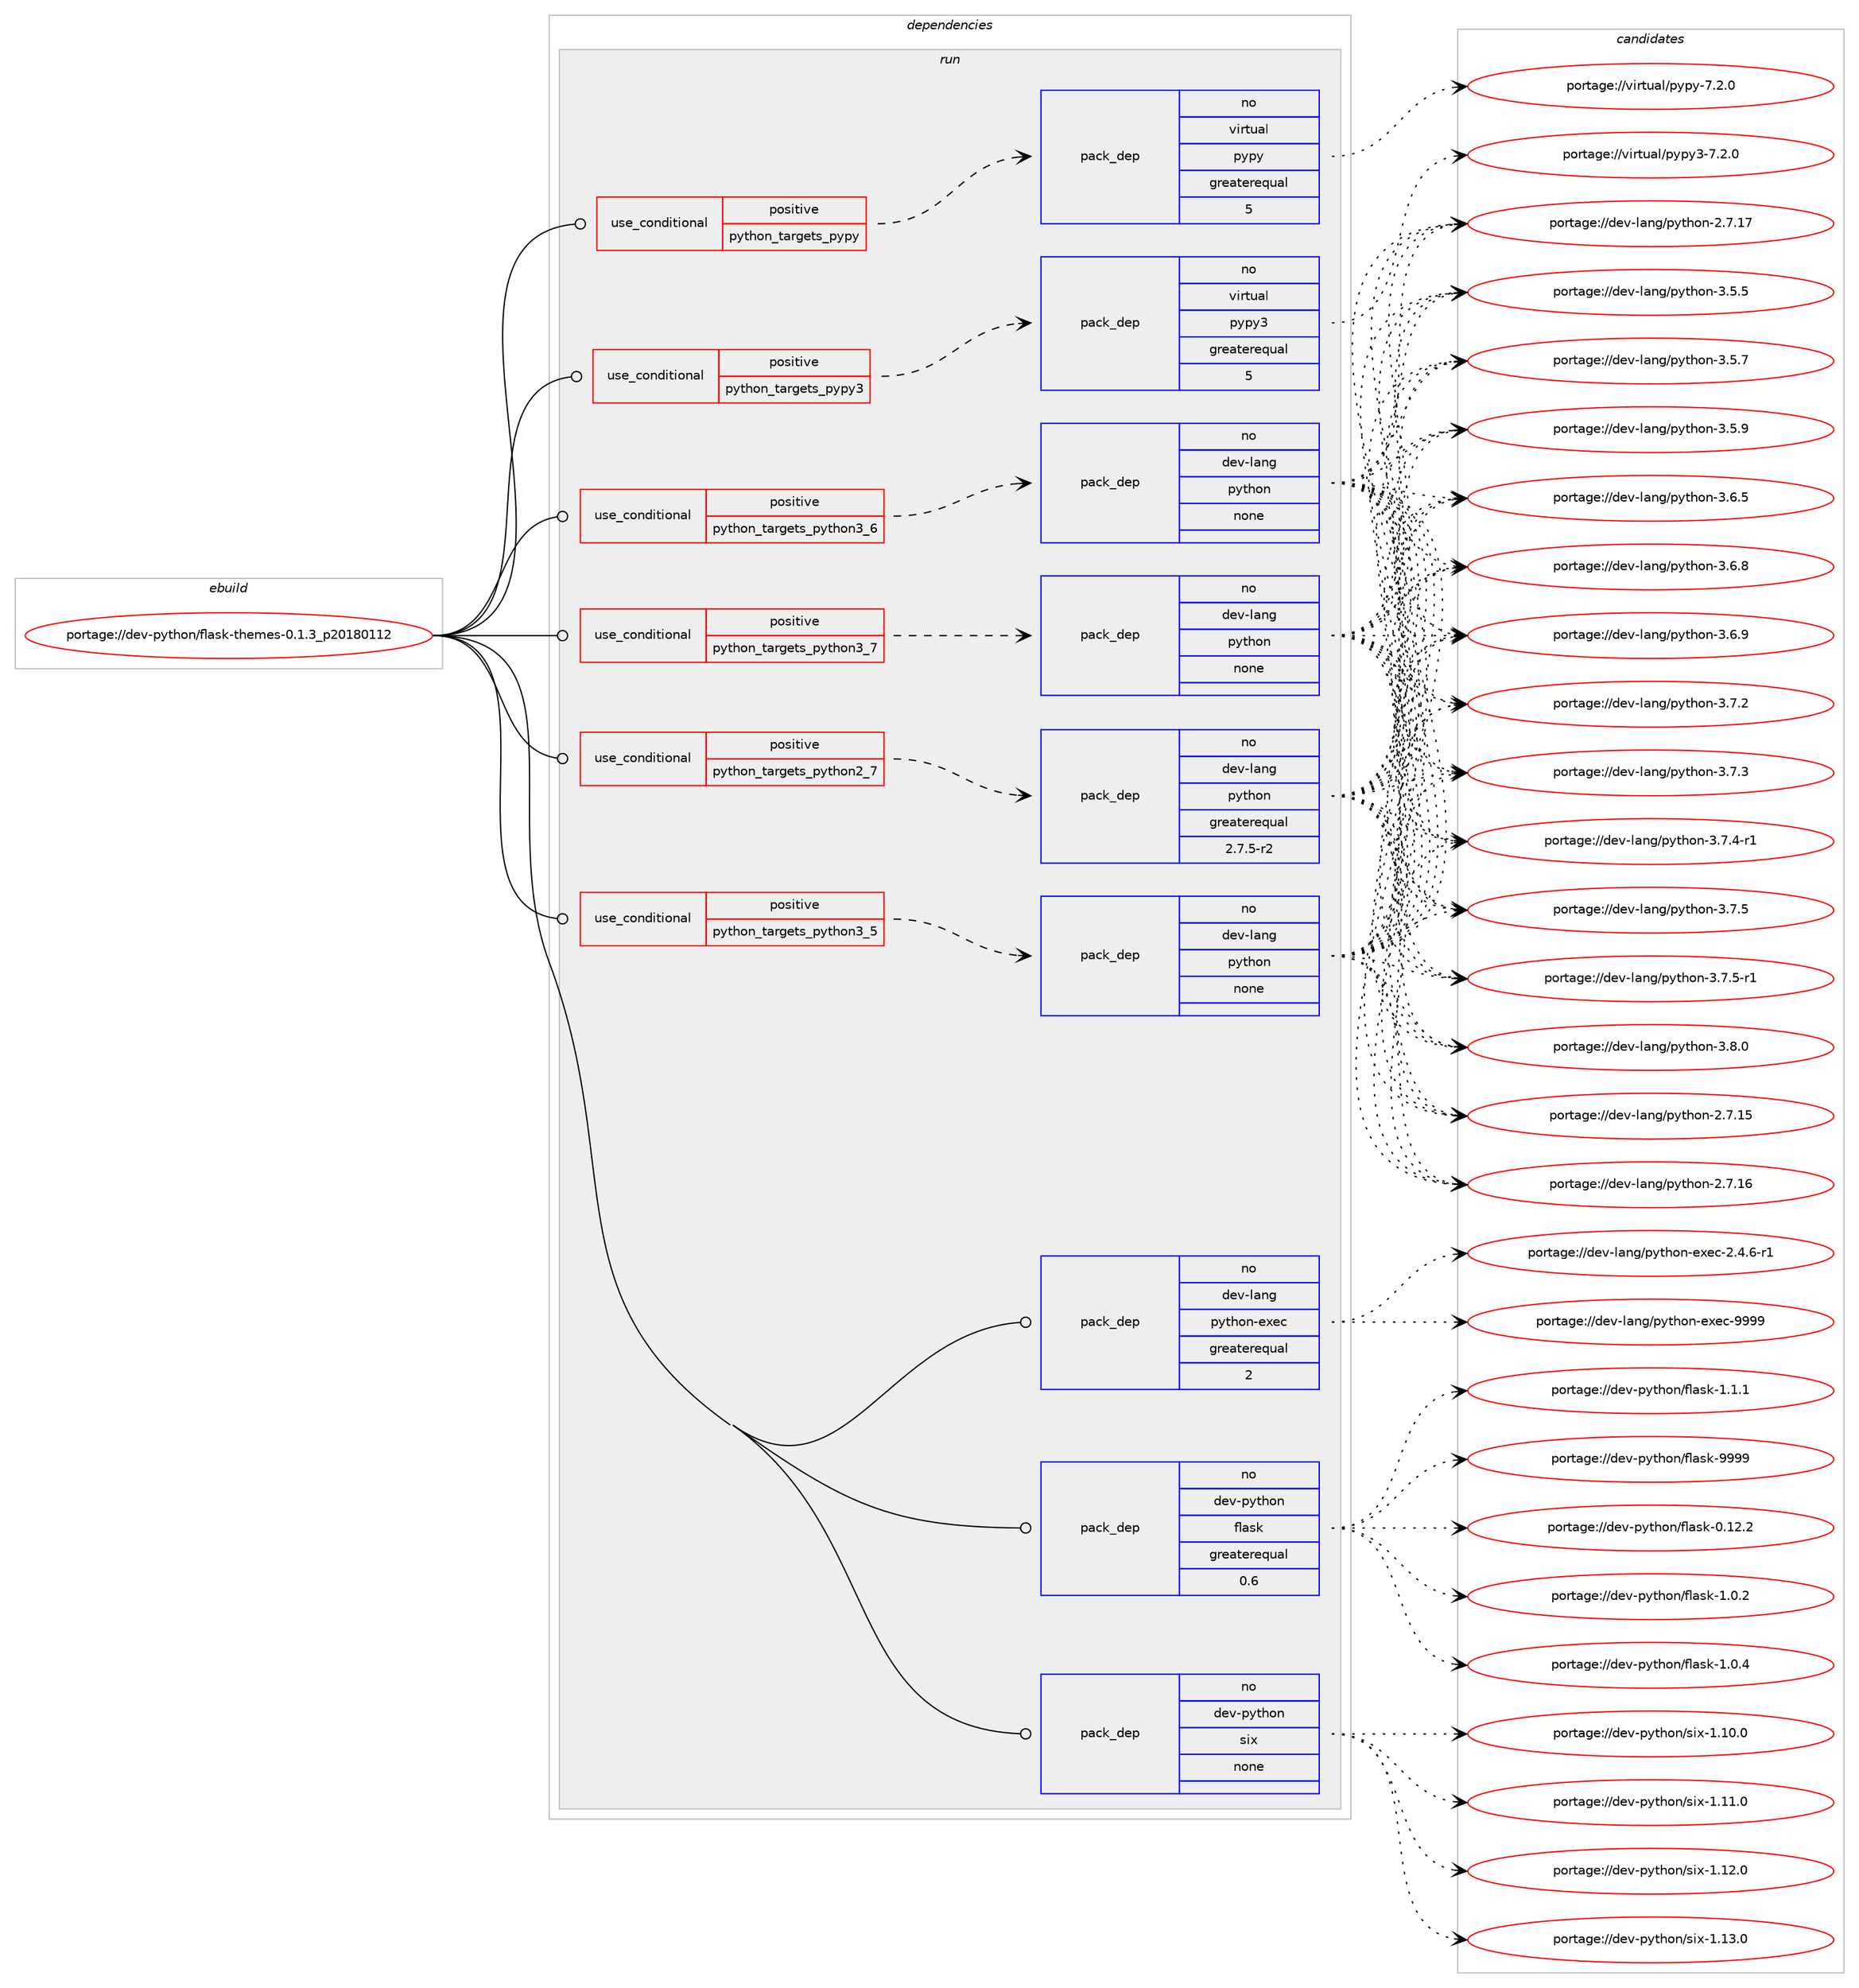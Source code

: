 digraph prolog {

# *************
# Graph options
# *************

newrank=true;
concentrate=true;
compound=true;
graph [rankdir=LR,fontname=Helvetica,fontsize=10,ranksep=1.5];#, ranksep=2.5, nodesep=0.2];
edge  [arrowhead=vee];
node  [fontname=Helvetica,fontsize=10];

# **********
# The ebuild
# **********

subgraph cluster_leftcol {
color=gray;
rank=same;
label=<<i>ebuild</i>>;
id [label="portage://dev-python/flask-themes-0.1.3_p20180112", color=red, width=4, href="../dev-python/flask-themes-0.1.3_p20180112.svg"];
}

# ****************
# The dependencies
# ****************

subgraph cluster_midcol {
color=gray;
label=<<i>dependencies</i>>;
subgraph cluster_compile {
fillcolor="#eeeeee";
style=filled;
label=<<i>compile</i>>;
}
subgraph cluster_compileandrun {
fillcolor="#eeeeee";
style=filled;
label=<<i>compile and run</i>>;
}
subgraph cluster_run {
fillcolor="#eeeeee";
style=filled;
label=<<i>run</i>>;
subgraph cond28892 {
dependency140332 [label=<<TABLE BORDER="0" CELLBORDER="1" CELLSPACING="0" CELLPADDING="4"><TR><TD ROWSPAN="3" CELLPADDING="10">use_conditional</TD></TR><TR><TD>positive</TD></TR><TR><TD>python_targets_pypy</TD></TR></TABLE>>, shape=none, color=red];
subgraph pack108122 {
dependency140333 [label=<<TABLE BORDER="0" CELLBORDER="1" CELLSPACING="0" CELLPADDING="4" WIDTH="220"><TR><TD ROWSPAN="6" CELLPADDING="30">pack_dep</TD></TR><TR><TD WIDTH="110">no</TD></TR><TR><TD>virtual</TD></TR><TR><TD>pypy</TD></TR><TR><TD>greaterequal</TD></TR><TR><TD>5</TD></TR></TABLE>>, shape=none, color=blue];
}
dependency140332:e -> dependency140333:w [weight=20,style="dashed",arrowhead="vee"];
}
id:e -> dependency140332:w [weight=20,style="solid",arrowhead="odot"];
subgraph cond28893 {
dependency140334 [label=<<TABLE BORDER="0" CELLBORDER="1" CELLSPACING="0" CELLPADDING="4"><TR><TD ROWSPAN="3" CELLPADDING="10">use_conditional</TD></TR><TR><TD>positive</TD></TR><TR><TD>python_targets_pypy3</TD></TR></TABLE>>, shape=none, color=red];
subgraph pack108123 {
dependency140335 [label=<<TABLE BORDER="0" CELLBORDER="1" CELLSPACING="0" CELLPADDING="4" WIDTH="220"><TR><TD ROWSPAN="6" CELLPADDING="30">pack_dep</TD></TR><TR><TD WIDTH="110">no</TD></TR><TR><TD>virtual</TD></TR><TR><TD>pypy3</TD></TR><TR><TD>greaterequal</TD></TR><TR><TD>5</TD></TR></TABLE>>, shape=none, color=blue];
}
dependency140334:e -> dependency140335:w [weight=20,style="dashed",arrowhead="vee"];
}
id:e -> dependency140334:w [weight=20,style="solid",arrowhead="odot"];
subgraph cond28894 {
dependency140336 [label=<<TABLE BORDER="0" CELLBORDER="1" CELLSPACING="0" CELLPADDING="4"><TR><TD ROWSPAN="3" CELLPADDING="10">use_conditional</TD></TR><TR><TD>positive</TD></TR><TR><TD>python_targets_python2_7</TD></TR></TABLE>>, shape=none, color=red];
subgraph pack108124 {
dependency140337 [label=<<TABLE BORDER="0" CELLBORDER="1" CELLSPACING="0" CELLPADDING="4" WIDTH="220"><TR><TD ROWSPAN="6" CELLPADDING="30">pack_dep</TD></TR><TR><TD WIDTH="110">no</TD></TR><TR><TD>dev-lang</TD></TR><TR><TD>python</TD></TR><TR><TD>greaterequal</TD></TR><TR><TD>2.7.5-r2</TD></TR></TABLE>>, shape=none, color=blue];
}
dependency140336:e -> dependency140337:w [weight=20,style="dashed",arrowhead="vee"];
}
id:e -> dependency140336:w [weight=20,style="solid",arrowhead="odot"];
subgraph cond28895 {
dependency140338 [label=<<TABLE BORDER="0" CELLBORDER="1" CELLSPACING="0" CELLPADDING="4"><TR><TD ROWSPAN="3" CELLPADDING="10">use_conditional</TD></TR><TR><TD>positive</TD></TR><TR><TD>python_targets_python3_5</TD></TR></TABLE>>, shape=none, color=red];
subgraph pack108125 {
dependency140339 [label=<<TABLE BORDER="0" CELLBORDER="1" CELLSPACING="0" CELLPADDING="4" WIDTH="220"><TR><TD ROWSPAN="6" CELLPADDING="30">pack_dep</TD></TR><TR><TD WIDTH="110">no</TD></TR><TR><TD>dev-lang</TD></TR><TR><TD>python</TD></TR><TR><TD>none</TD></TR><TR><TD></TD></TR></TABLE>>, shape=none, color=blue];
}
dependency140338:e -> dependency140339:w [weight=20,style="dashed",arrowhead="vee"];
}
id:e -> dependency140338:w [weight=20,style="solid",arrowhead="odot"];
subgraph cond28896 {
dependency140340 [label=<<TABLE BORDER="0" CELLBORDER="1" CELLSPACING="0" CELLPADDING="4"><TR><TD ROWSPAN="3" CELLPADDING="10">use_conditional</TD></TR><TR><TD>positive</TD></TR><TR><TD>python_targets_python3_6</TD></TR></TABLE>>, shape=none, color=red];
subgraph pack108126 {
dependency140341 [label=<<TABLE BORDER="0" CELLBORDER="1" CELLSPACING="0" CELLPADDING="4" WIDTH="220"><TR><TD ROWSPAN="6" CELLPADDING="30">pack_dep</TD></TR><TR><TD WIDTH="110">no</TD></TR><TR><TD>dev-lang</TD></TR><TR><TD>python</TD></TR><TR><TD>none</TD></TR><TR><TD></TD></TR></TABLE>>, shape=none, color=blue];
}
dependency140340:e -> dependency140341:w [weight=20,style="dashed",arrowhead="vee"];
}
id:e -> dependency140340:w [weight=20,style="solid",arrowhead="odot"];
subgraph cond28897 {
dependency140342 [label=<<TABLE BORDER="0" CELLBORDER="1" CELLSPACING="0" CELLPADDING="4"><TR><TD ROWSPAN="3" CELLPADDING="10">use_conditional</TD></TR><TR><TD>positive</TD></TR><TR><TD>python_targets_python3_7</TD></TR></TABLE>>, shape=none, color=red];
subgraph pack108127 {
dependency140343 [label=<<TABLE BORDER="0" CELLBORDER="1" CELLSPACING="0" CELLPADDING="4" WIDTH="220"><TR><TD ROWSPAN="6" CELLPADDING="30">pack_dep</TD></TR><TR><TD WIDTH="110">no</TD></TR><TR><TD>dev-lang</TD></TR><TR><TD>python</TD></TR><TR><TD>none</TD></TR><TR><TD></TD></TR></TABLE>>, shape=none, color=blue];
}
dependency140342:e -> dependency140343:w [weight=20,style="dashed",arrowhead="vee"];
}
id:e -> dependency140342:w [weight=20,style="solid",arrowhead="odot"];
subgraph pack108128 {
dependency140344 [label=<<TABLE BORDER="0" CELLBORDER="1" CELLSPACING="0" CELLPADDING="4" WIDTH="220"><TR><TD ROWSPAN="6" CELLPADDING="30">pack_dep</TD></TR><TR><TD WIDTH="110">no</TD></TR><TR><TD>dev-lang</TD></TR><TR><TD>python-exec</TD></TR><TR><TD>greaterequal</TD></TR><TR><TD>2</TD></TR></TABLE>>, shape=none, color=blue];
}
id:e -> dependency140344:w [weight=20,style="solid",arrowhead="odot"];
subgraph pack108129 {
dependency140345 [label=<<TABLE BORDER="0" CELLBORDER="1" CELLSPACING="0" CELLPADDING="4" WIDTH="220"><TR><TD ROWSPAN="6" CELLPADDING="30">pack_dep</TD></TR><TR><TD WIDTH="110">no</TD></TR><TR><TD>dev-python</TD></TR><TR><TD>flask</TD></TR><TR><TD>greaterequal</TD></TR><TR><TD>0.6</TD></TR></TABLE>>, shape=none, color=blue];
}
id:e -> dependency140345:w [weight=20,style="solid",arrowhead="odot"];
subgraph pack108130 {
dependency140346 [label=<<TABLE BORDER="0" CELLBORDER="1" CELLSPACING="0" CELLPADDING="4" WIDTH="220"><TR><TD ROWSPAN="6" CELLPADDING="30">pack_dep</TD></TR><TR><TD WIDTH="110">no</TD></TR><TR><TD>dev-python</TD></TR><TR><TD>six</TD></TR><TR><TD>none</TD></TR><TR><TD></TD></TR></TABLE>>, shape=none, color=blue];
}
id:e -> dependency140346:w [weight=20,style="solid",arrowhead="odot"];
}
}

# **************
# The candidates
# **************

subgraph cluster_choices {
rank=same;
color=gray;
label=<<i>candidates</i>>;

subgraph choice108122 {
color=black;
nodesep=1;
choiceportage1181051141161179710847112121112121455546504648 [label="portage://virtual/pypy-7.2.0", color=red, width=4,href="../virtual/pypy-7.2.0.svg"];
dependency140333:e -> choiceportage1181051141161179710847112121112121455546504648:w [style=dotted,weight="100"];
}
subgraph choice108123 {
color=black;
nodesep=1;
choiceportage118105114116117971084711212111212151455546504648 [label="portage://virtual/pypy3-7.2.0", color=red, width=4,href="../virtual/pypy3-7.2.0.svg"];
dependency140335:e -> choiceportage118105114116117971084711212111212151455546504648:w [style=dotted,weight="100"];
}
subgraph choice108124 {
color=black;
nodesep=1;
choiceportage10010111845108971101034711212111610411111045504655464953 [label="portage://dev-lang/python-2.7.15", color=red, width=4,href="../dev-lang/python-2.7.15.svg"];
choiceportage10010111845108971101034711212111610411111045504655464954 [label="portage://dev-lang/python-2.7.16", color=red, width=4,href="../dev-lang/python-2.7.16.svg"];
choiceportage10010111845108971101034711212111610411111045504655464955 [label="portage://dev-lang/python-2.7.17", color=red, width=4,href="../dev-lang/python-2.7.17.svg"];
choiceportage100101118451089711010347112121116104111110455146534653 [label="portage://dev-lang/python-3.5.5", color=red, width=4,href="../dev-lang/python-3.5.5.svg"];
choiceportage100101118451089711010347112121116104111110455146534655 [label="portage://dev-lang/python-3.5.7", color=red, width=4,href="../dev-lang/python-3.5.7.svg"];
choiceportage100101118451089711010347112121116104111110455146534657 [label="portage://dev-lang/python-3.5.9", color=red, width=4,href="../dev-lang/python-3.5.9.svg"];
choiceportage100101118451089711010347112121116104111110455146544653 [label="portage://dev-lang/python-3.6.5", color=red, width=4,href="../dev-lang/python-3.6.5.svg"];
choiceportage100101118451089711010347112121116104111110455146544656 [label="portage://dev-lang/python-3.6.8", color=red, width=4,href="../dev-lang/python-3.6.8.svg"];
choiceportage100101118451089711010347112121116104111110455146544657 [label="portage://dev-lang/python-3.6.9", color=red, width=4,href="../dev-lang/python-3.6.9.svg"];
choiceportage100101118451089711010347112121116104111110455146554650 [label="portage://dev-lang/python-3.7.2", color=red, width=4,href="../dev-lang/python-3.7.2.svg"];
choiceportage100101118451089711010347112121116104111110455146554651 [label="portage://dev-lang/python-3.7.3", color=red, width=4,href="../dev-lang/python-3.7.3.svg"];
choiceportage1001011184510897110103471121211161041111104551465546524511449 [label="portage://dev-lang/python-3.7.4-r1", color=red, width=4,href="../dev-lang/python-3.7.4-r1.svg"];
choiceportage100101118451089711010347112121116104111110455146554653 [label="portage://dev-lang/python-3.7.5", color=red, width=4,href="../dev-lang/python-3.7.5.svg"];
choiceportage1001011184510897110103471121211161041111104551465546534511449 [label="portage://dev-lang/python-3.7.5-r1", color=red, width=4,href="../dev-lang/python-3.7.5-r1.svg"];
choiceportage100101118451089711010347112121116104111110455146564648 [label="portage://dev-lang/python-3.8.0", color=red, width=4,href="../dev-lang/python-3.8.0.svg"];
dependency140337:e -> choiceportage10010111845108971101034711212111610411111045504655464953:w [style=dotted,weight="100"];
dependency140337:e -> choiceportage10010111845108971101034711212111610411111045504655464954:w [style=dotted,weight="100"];
dependency140337:e -> choiceportage10010111845108971101034711212111610411111045504655464955:w [style=dotted,weight="100"];
dependency140337:e -> choiceportage100101118451089711010347112121116104111110455146534653:w [style=dotted,weight="100"];
dependency140337:e -> choiceportage100101118451089711010347112121116104111110455146534655:w [style=dotted,weight="100"];
dependency140337:e -> choiceportage100101118451089711010347112121116104111110455146534657:w [style=dotted,weight="100"];
dependency140337:e -> choiceportage100101118451089711010347112121116104111110455146544653:w [style=dotted,weight="100"];
dependency140337:e -> choiceportage100101118451089711010347112121116104111110455146544656:w [style=dotted,weight="100"];
dependency140337:e -> choiceportage100101118451089711010347112121116104111110455146544657:w [style=dotted,weight="100"];
dependency140337:e -> choiceportage100101118451089711010347112121116104111110455146554650:w [style=dotted,weight="100"];
dependency140337:e -> choiceportage100101118451089711010347112121116104111110455146554651:w [style=dotted,weight="100"];
dependency140337:e -> choiceportage1001011184510897110103471121211161041111104551465546524511449:w [style=dotted,weight="100"];
dependency140337:e -> choiceportage100101118451089711010347112121116104111110455146554653:w [style=dotted,weight="100"];
dependency140337:e -> choiceportage1001011184510897110103471121211161041111104551465546534511449:w [style=dotted,weight="100"];
dependency140337:e -> choiceportage100101118451089711010347112121116104111110455146564648:w [style=dotted,weight="100"];
}
subgraph choice108125 {
color=black;
nodesep=1;
choiceportage10010111845108971101034711212111610411111045504655464953 [label="portage://dev-lang/python-2.7.15", color=red, width=4,href="../dev-lang/python-2.7.15.svg"];
choiceportage10010111845108971101034711212111610411111045504655464954 [label="portage://dev-lang/python-2.7.16", color=red, width=4,href="../dev-lang/python-2.7.16.svg"];
choiceportage10010111845108971101034711212111610411111045504655464955 [label="portage://dev-lang/python-2.7.17", color=red, width=4,href="../dev-lang/python-2.7.17.svg"];
choiceportage100101118451089711010347112121116104111110455146534653 [label="portage://dev-lang/python-3.5.5", color=red, width=4,href="../dev-lang/python-3.5.5.svg"];
choiceportage100101118451089711010347112121116104111110455146534655 [label="portage://dev-lang/python-3.5.7", color=red, width=4,href="../dev-lang/python-3.5.7.svg"];
choiceportage100101118451089711010347112121116104111110455146534657 [label="portage://dev-lang/python-3.5.9", color=red, width=4,href="../dev-lang/python-3.5.9.svg"];
choiceportage100101118451089711010347112121116104111110455146544653 [label="portage://dev-lang/python-3.6.5", color=red, width=4,href="../dev-lang/python-3.6.5.svg"];
choiceportage100101118451089711010347112121116104111110455146544656 [label="portage://dev-lang/python-3.6.8", color=red, width=4,href="../dev-lang/python-3.6.8.svg"];
choiceportage100101118451089711010347112121116104111110455146544657 [label="portage://dev-lang/python-3.6.9", color=red, width=4,href="../dev-lang/python-3.6.9.svg"];
choiceportage100101118451089711010347112121116104111110455146554650 [label="portage://dev-lang/python-3.7.2", color=red, width=4,href="../dev-lang/python-3.7.2.svg"];
choiceportage100101118451089711010347112121116104111110455146554651 [label="portage://dev-lang/python-3.7.3", color=red, width=4,href="../dev-lang/python-3.7.3.svg"];
choiceportage1001011184510897110103471121211161041111104551465546524511449 [label="portage://dev-lang/python-3.7.4-r1", color=red, width=4,href="../dev-lang/python-3.7.4-r1.svg"];
choiceportage100101118451089711010347112121116104111110455146554653 [label="portage://dev-lang/python-3.7.5", color=red, width=4,href="../dev-lang/python-3.7.5.svg"];
choiceportage1001011184510897110103471121211161041111104551465546534511449 [label="portage://dev-lang/python-3.7.5-r1", color=red, width=4,href="../dev-lang/python-3.7.5-r1.svg"];
choiceportage100101118451089711010347112121116104111110455146564648 [label="portage://dev-lang/python-3.8.0", color=red, width=4,href="../dev-lang/python-3.8.0.svg"];
dependency140339:e -> choiceportage10010111845108971101034711212111610411111045504655464953:w [style=dotted,weight="100"];
dependency140339:e -> choiceportage10010111845108971101034711212111610411111045504655464954:w [style=dotted,weight="100"];
dependency140339:e -> choiceportage10010111845108971101034711212111610411111045504655464955:w [style=dotted,weight="100"];
dependency140339:e -> choiceportage100101118451089711010347112121116104111110455146534653:w [style=dotted,weight="100"];
dependency140339:e -> choiceportage100101118451089711010347112121116104111110455146534655:w [style=dotted,weight="100"];
dependency140339:e -> choiceportage100101118451089711010347112121116104111110455146534657:w [style=dotted,weight="100"];
dependency140339:e -> choiceportage100101118451089711010347112121116104111110455146544653:w [style=dotted,weight="100"];
dependency140339:e -> choiceportage100101118451089711010347112121116104111110455146544656:w [style=dotted,weight="100"];
dependency140339:e -> choiceportage100101118451089711010347112121116104111110455146544657:w [style=dotted,weight="100"];
dependency140339:e -> choiceportage100101118451089711010347112121116104111110455146554650:w [style=dotted,weight="100"];
dependency140339:e -> choiceportage100101118451089711010347112121116104111110455146554651:w [style=dotted,weight="100"];
dependency140339:e -> choiceportage1001011184510897110103471121211161041111104551465546524511449:w [style=dotted,weight="100"];
dependency140339:e -> choiceportage100101118451089711010347112121116104111110455146554653:w [style=dotted,weight="100"];
dependency140339:e -> choiceportage1001011184510897110103471121211161041111104551465546534511449:w [style=dotted,weight="100"];
dependency140339:e -> choiceportage100101118451089711010347112121116104111110455146564648:w [style=dotted,weight="100"];
}
subgraph choice108126 {
color=black;
nodesep=1;
choiceportage10010111845108971101034711212111610411111045504655464953 [label="portage://dev-lang/python-2.7.15", color=red, width=4,href="../dev-lang/python-2.7.15.svg"];
choiceportage10010111845108971101034711212111610411111045504655464954 [label="portage://dev-lang/python-2.7.16", color=red, width=4,href="../dev-lang/python-2.7.16.svg"];
choiceportage10010111845108971101034711212111610411111045504655464955 [label="portage://dev-lang/python-2.7.17", color=red, width=4,href="../dev-lang/python-2.7.17.svg"];
choiceportage100101118451089711010347112121116104111110455146534653 [label="portage://dev-lang/python-3.5.5", color=red, width=4,href="../dev-lang/python-3.5.5.svg"];
choiceportage100101118451089711010347112121116104111110455146534655 [label="portage://dev-lang/python-3.5.7", color=red, width=4,href="../dev-lang/python-3.5.7.svg"];
choiceportage100101118451089711010347112121116104111110455146534657 [label="portage://dev-lang/python-3.5.9", color=red, width=4,href="../dev-lang/python-3.5.9.svg"];
choiceportage100101118451089711010347112121116104111110455146544653 [label="portage://dev-lang/python-3.6.5", color=red, width=4,href="../dev-lang/python-3.6.5.svg"];
choiceportage100101118451089711010347112121116104111110455146544656 [label="portage://dev-lang/python-3.6.8", color=red, width=4,href="../dev-lang/python-3.6.8.svg"];
choiceportage100101118451089711010347112121116104111110455146544657 [label="portage://dev-lang/python-3.6.9", color=red, width=4,href="../dev-lang/python-3.6.9.svg"];
choiceportage100101118451089711010347112121116104111110455146554650 [label="portage://dev-lang/python-3.7.2", color=red, width=4,href="../dev-lang/python-3.7.2.svg"];
choiceportage100101118451089711010347112121116104111110455146554651 [label="portage://dev-lang/python-3.7.3", color=red, width=4,href="../dev-lang/python-3.7.3.svg"];
choiceportage1001011184510897110103471121211161041111104551465546524511449 [label="portage://dev-lang/python-3.7.4-r1", color=red, width=4,href="../dev-lang/python-3.7.4-r1.svg"];
choiceportage100101118451089711010347112121116104111110455146554653 [label="portage://dev-lang/python-3.7.5", color=red, width=4,href="../dev-lang/python-3.7.5.svg"];
choiceportage1001011184510897110103471121211161041111104551465546534511449 [label="portage://dev-lang/python-3.7.5-r1", color=red, width=4,href="../dev-lang/python-3.7.5-r1.svg"];
choiceportage100101118451089711010347112121116104111110455146564648 [label="portage://dev-lang/python-3.8.0", color=red, width=4,href="../dev-lang/python-3.8.0.svg"];
dependency140341:e -> choiceportage10010111845108971101034711212111610411111045504655464953:w [style=dotted,weight="100"];
dependency140341:e -> choiceportage10010111845108971101034711212111610411111045504655464954:w [style=dotted,weight="100"];
dependency140341:e -> choiceportage10010111845108971101034711212111610411111045504655464955:w [style=dotted,weight="100"];
dependency140341:e -> choiceportage100101118451089711010347112121116104111110455146534653:w [style=dotted,weight="100"];
dependency140341:e -> choiceportage100101118451089711010347112121116104111110455146534655:w [style=dotted,weight="100"];
dependency140341:e -> choiceportage100101118451089711010347112121116104111110455146534657:w [style=dotted,weight="100"];
dependency140341:e -> choiceportage100101118451089711010347112121116104111110455146544653:w [style=dotted,weight="100"];
dependency140341:e -> choiceportage100101118451089711010347112121116104111110455146544656:w [style=dotted,weight="100"];
dependency140341:e -> choiceportage100101118451089711010347112121116104111110455146544657:w [style=dotted,weight="100"];
dependency140341:e -> choiceportage100101118451089711010347112121116104111110455146554650:w [style=dotted,weight="100"];
dependency140341:e -> choiceportage100101118451089711010347112121116104111110455146554651:w [style=dotted,weight="100"];
dependency140341:e -> choiceportage1001011184510897110103471121211161041111104551465546524511449:w [style=dotted,weight="100"];
dependency140341:e -> choiceportage100101118451089711010347112121116104111110455146554653:w [style=dotted,weight="100"];
dependency140341:e -> choiceportage1001011184510897110103471121211161041111104551465546534511449:w [style=dotted,weight="100"];
dependency140341:e -> choiceportage100101118451089711010347112121116104111110455146564648:w [style=dotted,weight="100"];
}
subgraph choice108127 {
color=black;
nodesep=1;
choiceportage10010111845108971101034711212111610411111045504655464953 [label="portage://dev-lang/python-2.7.15", color=red, width=4,href="../dev-lang/python-2.7.15.svg"];
choiceportage10010111845108971101034711212111610411111045504655464954 [label="portage://dev-lang/python-2.7.16", color=red, width=4,href="../dev-lang/python-2.7.16.svg"];
choiceportage10010111845108971101034711212111610411111045504655464955 [label="portage://dev-lang/python-2.7.17", color=red, width=4,href="../dev-lang/python-2.7.17.svg"];
choiceportage100101118451089711010347112121116104111110455146534653 [label="portage://dev-lang/python-3.5.5", color=red, width=4,href="../dev-lang/python-3.5.5.svg"];
choiceportage100101118451089711010347112121116104111110455146534655 [label="portage://dev-lang/python-3.5.7", color=red, width=4,href="../dev-lang/python-3.5.7.svg"];
choiceportage100101118451089711010347112121116104111110455146534657 [label="portage://dev-lang/python-3.5.9", color=red, width=4,href="../dev-lang/python-3.5.9.svg"];
choiceportage100101118451089711010347112121116104111110455146544653 [label="portage://dev-lang/python-3.6.5", color=red, width=4,href="../dev-lang/python-3.6.5.svg"];
choiceportage100101118451089711010347112121116104111110455146544656 [label="portage://dev-lang/python-3.6.8", color=red, width=4,href="../dev-lang/python-3.6.8.svg"];
choiceportage100101118451089711010347112121116104111110455146544657 [label="portage://dev-lang/python-3.6.9", color=red, width=4,href="../dev-lang/python-3.6.9.svg"];
choiceportage100101118451089711010347112121116104111110455146554650 [label="portage://dev-lang/python-3.7.2", color=red, width=4,href="../dev-lang/python-3.7.2.svg"];
choiceportage100101118451089711010347112121116104111110455146554651 [label="portage://dev-lang/python-3.7.3", color=red, width=4,href="../dev-lang/python-3.7.3.svg"];
choiceportage1001011184510897110103471121211161041111104551465546524511449 [label="portage://dev-lang/python-3.7.4-r1", color=red, width=4,href="../dev-lang/python-3.7.4-r1.svg"];
choiceportage100101118451089711010347112121116104111110455146554653 [label="portage://dev-lang/python-3.7.5", color=red, width=4,href="../dev-lang/python-3.7.5.svg"];
choiceportage1001011184510897110103471121211161041111104551465546534511449 [label="portage://dev-lang/python-3.7.5-r1", color=red, width=4,href="../dev-lang/python-3.7.5-r1.svg"];
choiceportage100101118451089711010347112121116104111110455146564648 [label="portage://dev-lang/python-3.8.0", color=red, width=4,href="../dev-lang/python-3.8.0.svg"];
dependency140343:e -> choiceportage10010111845108971101034711212111610411111045504655464953:w [style=dotted,weight="100"];
dependency140343:e -> choiceportage10010111845108971101034711212111610411111045504655464954:w [style=dotted,weight="100"];
dependency140343:e -> choiceportage10010111845108971101034711212111610411111045504655464955:w [style=dotted,weight="100"];
dependency140343:e -> choiceportage100101118451089711010347112121116104111110455146534653:w [style=dotted,weight="100"];
dependency140343:e -> choiceportage100101118451089711010347112121116104111110455146534655:w [style=dotted,weight="100"];
dependency140343:e -> choiceportage100101118451089711010347112121116104111110455146534657:w [style=dotted,weight="100"];
dependency140343:e -> choiceportage100101118451089711010347112121116104111110455146544653:w [style=dotted,weight="100"];
dependency140343:e -> choiceportage100101118451089711010347112121116104111110455146544656:w [style=dotted,weight="100"];
dependency140343:e -> choiceportage100101118451089711010347112121116104111110455146544657:w [style=dotted,weight="100"];
dependency140343:e -> choiceportage100101118451089711010347112121116104111110455146554650:w [style=dotted,weight="100"];
dependency140343:e -> choiceportage100101118451089711010347112121116104111110455146554651:w [style=dotted,weight="100"];
dependency140343:e -> choiceportage1001011184510897110103471121211161041111104551465546524511449:w [style=dotted,weight="100"];
dependency140343:e -> choiceportage100101118451089711010347112121116104111110455146554653:w [style=dotted,weight="100"];
dependency140343:e -> choiceportage1001011184510897110103471121211161041111104551465546534511449:w [style=dotted,weight="100"];
dependency140343:e -> choiceportage100101118451089711010347112121116104111110455146564648:w [style=dotted,weight="100"];
}
subgraph choice108128 {
color=black;
nodesep=1;
choiceportage10010111845108971101034711212111610411111045101120101994550465246544511449 [label="portage://dev-lang/python-exec-2.4.6-r1", color=red, width=4,href="../dev-lang/python-exec-2.4.6-r1.svg"];
choiceportage10010111845108971101034711212111610411111045101120101994557575757 [label="portage://dev-lang/python-exec-9999", color=red, width=4,href="../dev-lang/python-exec-9999.svg"];
dependency140344:e -> choiceportage10010111845108971101034711212111610411111045101120101994550465246544511449:w [style=dotted,weight="100"];
dependency140344:e -> choiceportage10010111845108971101034711212111610411111045101120101994557575757:w [style=dotted,weight="100"];
}
subgraph choice108129 {
color=black;
nodesep=1;
choiceportage10010111845112121116104111110471021089711510745484649504650 [label="portage://dev-python/flask-0.12.2", color=red, width=4,href="../dev-python/flask-0.12.2.svg"];
choiceportage100101118451121211161041111104710210897115107454946484650 [label="portage://dev-python/flask-1.0.2", color=red, width=4,href="../dev-python/flask-1.0.2.svg"];
choiceportage100101118451121211161041111104710210897115107454946484652 [label="portage://dev-python/flask-1.0.4", color=red, width=4,href="../dev-python/flask-1.0.4.svg"];
choiceportage100101118451121211161041111104710210897115107454946494649 [label="portage://dev-python/flask-1.1.1", color=red, width=4,href="../dev-python/flask-1.1.1.svg"];
choiceportage1001011184511212111610411111047102108971151074557575757 [label="portage://dev-python/flask-9999", color=red, width=4,href="../dev-python/flask-9999.svg"];
dependency140345:e -> choiceportage10010111845112121116104111110471021089711510745484649504650:w [style=dotted,weight="100"];
dependency140345:e -> choiceportage100101118451121211161041111104710210897115107454946484650:w [style=dotted,weight="100"];
dependency140345:e -> choiceportage100101118451121211161041111104710210897115107454946484652:w [style=dotted,weight="100"];
dependency140345:e -> choiceportage100101118451121211161041111104710210897115107454946494649:w [style=dotted,weight="100"];
dependency140345:e -> choiceportage1001011184511212111610411111047102108971151074557575757:w [style=dotted,weight="100"];
}
subgraph choice108130 {
color=black;
nodesep=1;
choiceportage100101118451121211161041111104711510512045494649484648 [label="portage://dev-python/six-1.10.0", color=red, width=4,href="../dev-python/six-1.10.0.svg"];
choiceportage100101118451121211161041111104711510512045494649494648 [label="portage://dev-python/six-1.11.0", color=red, width=4,href="../dev-python/six-1.11.0.svg"];
choiceportage100101118451121211161041111104711510512045494649504648 [label="portage://dev-python/six-1.12.0", color=red, width=4,href="../dev-python/six-1.12.0.svg"];
choiceportage100101118451121211161041111104711510512045494649514648 [label="portage://dev-python/six-1.13.0", color=red, width=4,href="../dev-python/six-1.13.0.svg"];
dependency140346:e -> choiceportage100101118451121211161041111104711510512045494649484648:w [style=dotted,weight="100"];
dependency140346:e -> choiceportage100101118451121211161041111104711510512045494649494648:w [style=dotted,weight="100"];
dependency140346:e -> choiceportage100101118451121211161041111104711510512045494649504648:w [style=dotted,weight="100"];
dependency140346:e -> choiceportage100101118451121211161041111104711510512045494649514648:w [style=dotted,weight="100"];
}
}

}
